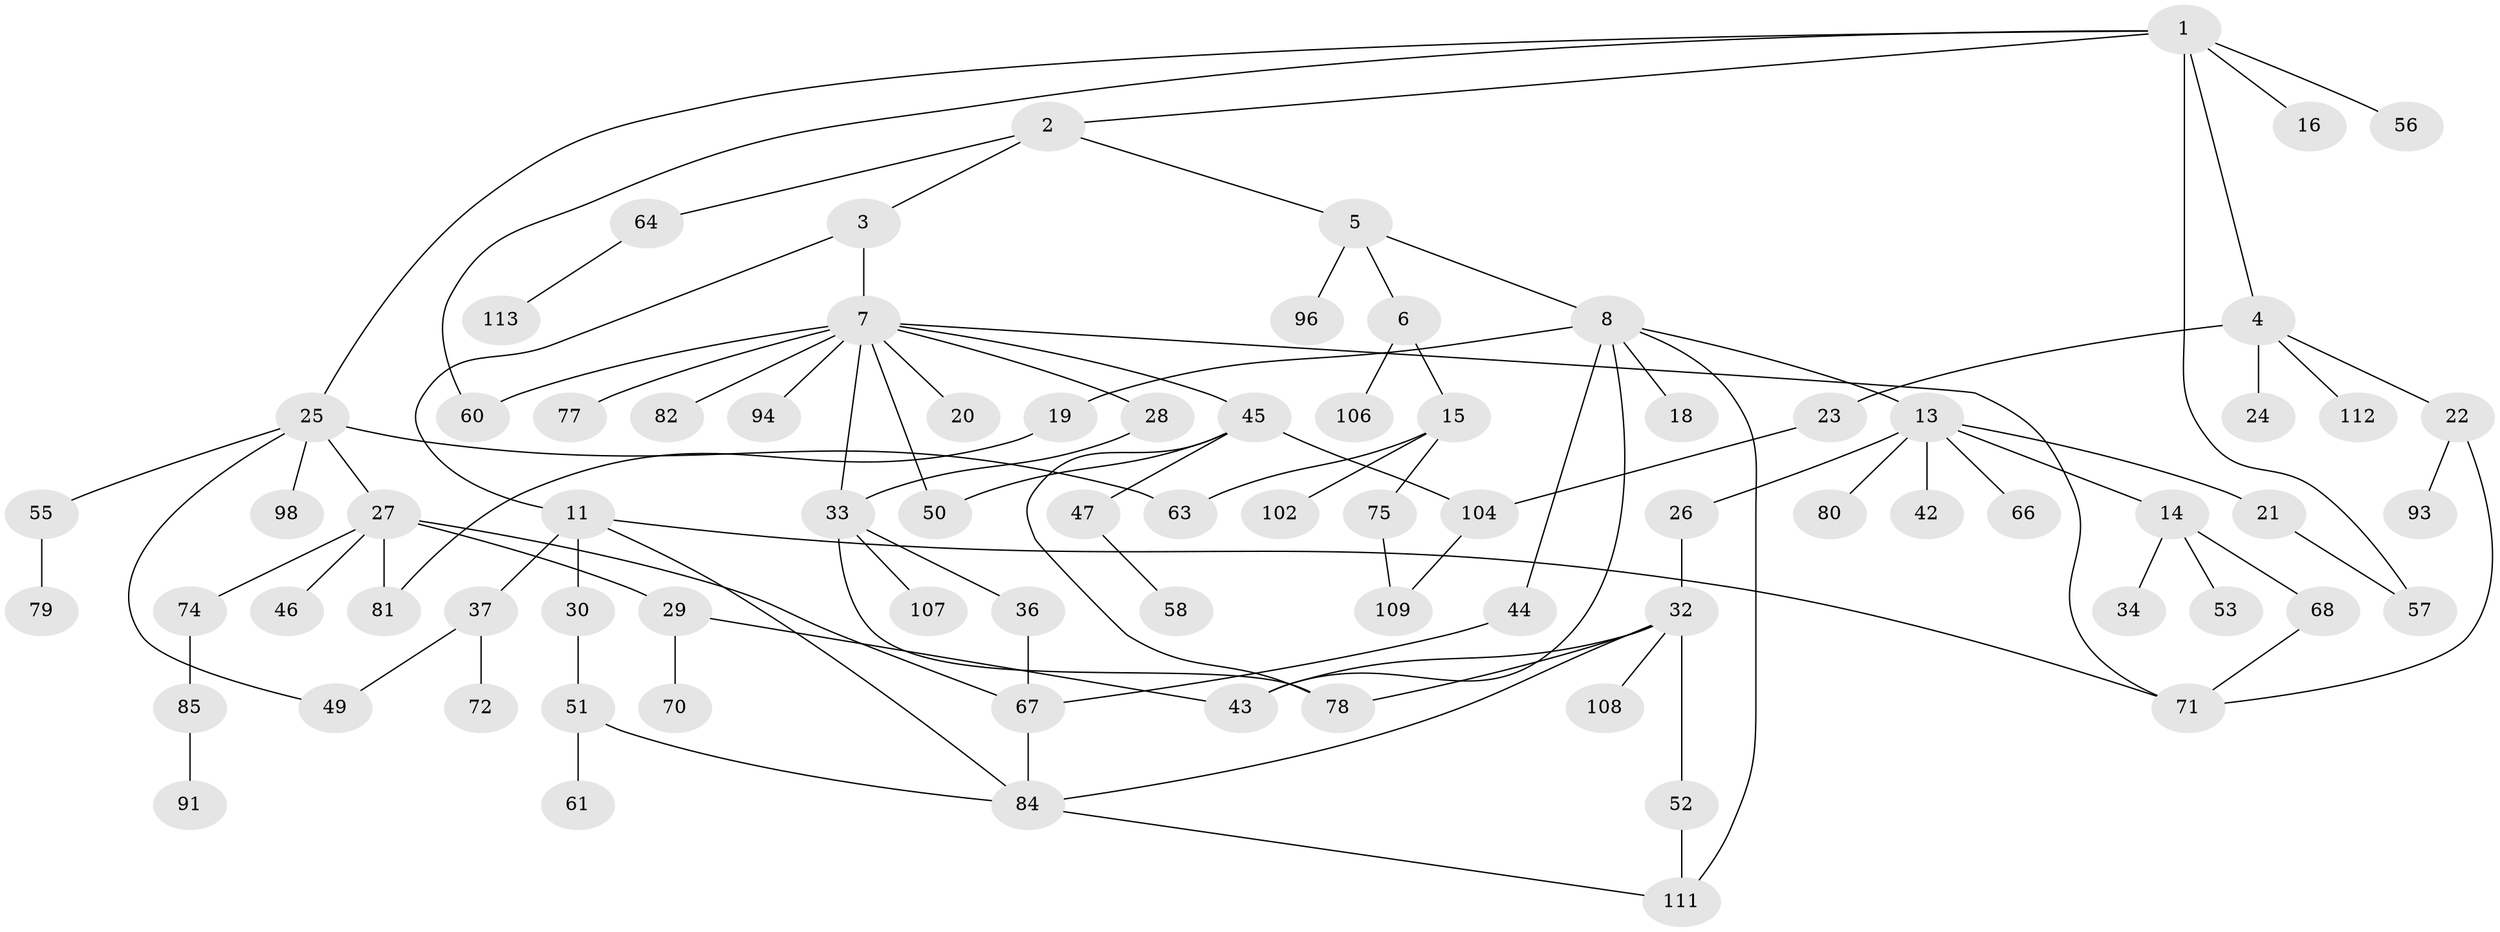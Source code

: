 // original degree distribution, {7: 0.017391304347826087, 5: 0.06086956521739131, 4: 0.06956521739130435, 3: 0.14782608695652175, 6: 0.034782608695652174, 2: 0.3130434782608696, 8: 0.008695652173913044, 1: 0.34782608695652173}
// Generated by graph-tools (version 1.1) at 2025/10/02/27/25 16:10:54]
// undirected, 80 vertices, 102 edges
graph export_dot {
graph [start="1"]
  node [color=gray90,style=filled];
  1 [super="+62"];
  2 [super="+100"];
  3 [super="+90"];
  4 [super="+9"];
  5 [super="+39"];
  6 [super="+12"];
  7 [super="+17"];
  8 [super="+10"];
  11 [super="+35"];
  13 [super="+103"];
  14 [super="+92"];
  15 [super="+40"];
  16;
  18;
  19 [super="+76"];
  20;
  21 [super="+114"];
  22 [super="+41"];
  23;
  24;
  25 [super="+48"];
  26 [super="+83"];
  27 [super="+31"];
  28 [super="+54"];
  29;
  30;
  32 [super="+38"];
  33 [super="+65"];
  34 [super="+88"];
  36 [super="+110"];
  37 [super="+69"];
  42;
  43 [super="+86"];
  44;
  45 [super="+59"];
  46 [super="+89"];
  47;
  49;
  50;
  51 [super="+105"];
  52;
  53;
  55;
  56;
  57;
  58;
  60;
  61;
  63 [super="+87"];
  64 [super="+73"];
  66;
  67 [super="+95"];
  68;
  70 [super="+99"];
  71;
  72;
  74;
  75;
  77;
  78;
  79 [super="+97"];
  80;
  81;
  82;
  84 [super="+101"];
  85;
  91;
  93;
  94;
  96;
  98;
  102;
  104;
  106;
  107;
  108;
  109;
  111 [super="+115"];
  112;
  113;
  1 -- 2;
  1 -- 4;
  1 -- 16;
  1 -- 25;
  1 -- 56;
  1 -- 57;
  1 -- 60;
  2 -- 3;
  2 -- 5;
  2 -- 64;
  3 -- 7;
  3 -- 11;
  4 -- 22;
  4 -- 24;
  4 -- 112;
  4 -- 23;
  5 -- 6;
  5 -- 8;
  5 -- 96;
  6 -- 106;
  6 -- 15;
  7 -- 28;
  7 -- 45;
  7 -- 50;
  7 -- 77;
  7 -- 33;
  7 -- 82;
  7 -- 20;
  7 -- 71;
  7 -- 60;
  7 -- 94;
  8 -- 111;
  8 -- 18;
  8 -- 19;
  8 -- 43;
  8 -- 44;
  8 -- 13;
  11 -- 30;
  11 -- 71;
  11 -- 84;
  11 -- 37;
  13 -- 14;
  13 -- 21;
  13 -- 26;
  13 -- 42;
  13 -- 66;
  13 -- 80;
  14 -- 34;
  14 -- 53;
  14 -- 68;
  15 -- 75;
  15 -- 102;
  15 -- 63;
  19 -- 81;
  21 -- 57;
  22 -- 93;
  22 -- 71;
  23 -- 104;
  25 -- 27;
  25 -- 55;
  25 -- 98;
  25 -- 63;
  25 -- 49;
  26 -- 32;
  27 -- 29;
  27 -- 74;
  27 -- 81;
  27 -- 46;
  27 -- 67;
  28 -- 33;
  29 -- 70;
  29 -- 43;
  30 -- 51;
  32 -- 52;
  32 -- 78;
  32 -- 108;
  32 -- 84;
  32 -- 43;
  33 -- 36 [weight=2];
  33 -- 107;
  33 -- 78;
  36 -- 67;
  37 -- 72;
  37 -- 49;
  44 -- 67;
  45 -- 47;
  45 -- 78;
  45 -- 104;
  45 -- 50;
  47 -- 58;
  51 -- 61;
  51 -- 84;
  52 -- 111;
  55 -- 79;
  64 -- 113;
  67 -- 84;
  68 -- 71;
  74 -- 85;
  75 -- 109;
  84 -- 111;
  85 -- 91;
  104 -- 109;
}
